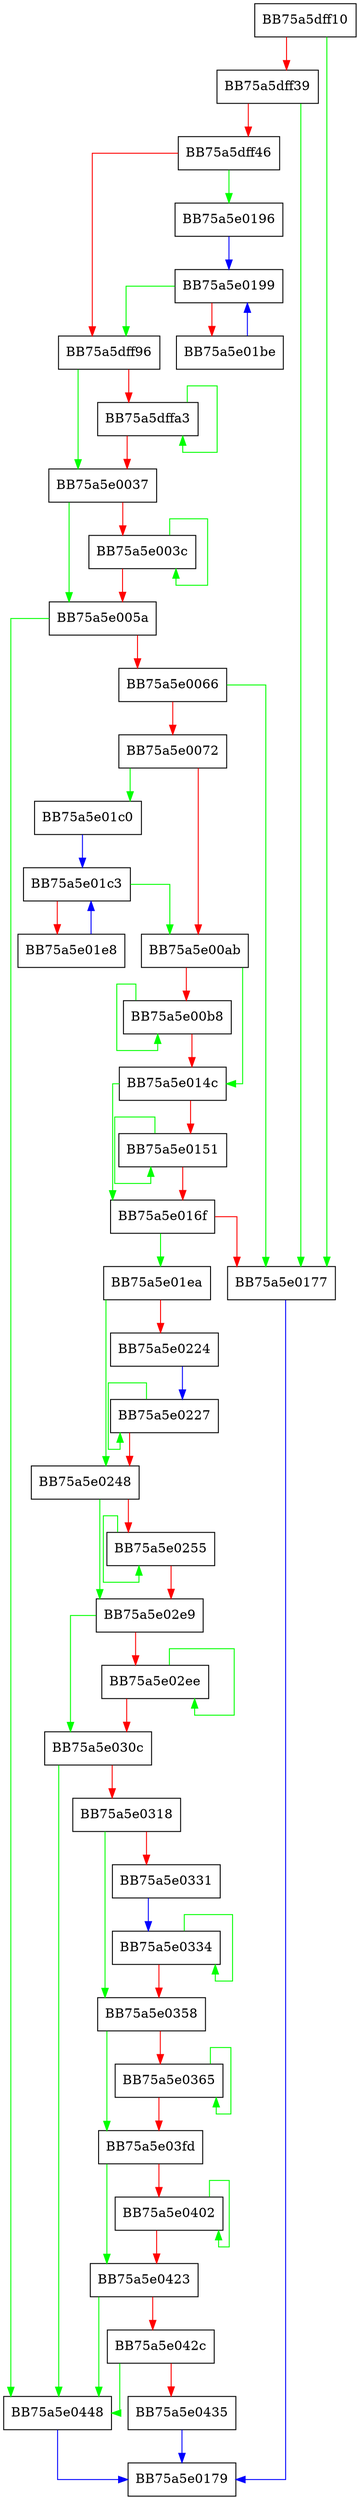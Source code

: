 digraph mew_ismine {
  node [shape="box"];
  graph [splines=ortho];
  BB75a5dff10 -> BB75a5e0177 [color="green"];
  BB75a5dff10 -> BB75a5dff39 [color="red"];
  BB75a5dff39 -> BB75a5e0177 [color="green"];
  BB75a5dff39 -> BB75a5dff46 [color="red"];
  BB75a5dff46 -> BB75a5e0196 [color="green"];
  BB75a5dff46 -> BB75a5dff96 [color="red"];
  BB75a5dff96 -> BB75a5e0037 [color="green"];
  BB75a5dff96 -> BB75a5dffa3 [color="red"];
  BB75a5dffa3 -> BB75a5dffa3 [color="green"];
  BB75a5dffa3 -> BB75a5e0037 [color="red"];
  BB75a5e0037 -> BB75a5e005a [color="green"];
  BB75a5e0037 -> BB75a5e003c [color="red"];
  BB75a5e003c -> BB75a5e003c [color="green"];
  BB75a5e003c -> BB75a5e005a [color="red"];
  BB75a5e005a -> BB75a5e0448 [color="green"];
  BB75a5e005a -> BB75a5e0066 [color="red"];
  BB75a5e0066 -> BB75a5e0177 [color="green"];
  BB75a5e0066 -> BB75a5e0072 [color="red"];
  BB75a5e0072 -> BB75a5e01c0 [color="green"];
  BB75a5e0072 -> BB75a5e00ab [color="red"];
  BB75a5e00ab -> BB75a5e014c [color="green"];
  BB75a5e00ab -> BB75a5e00b8 [color="red"];
  BB75a5e00b8 -> BB75a5e00b8 [color="green"];
  BB75a5e00b8 -> BB75a5e014c [color="red"];
  BB75a5e014c -> BB75a5e016f [color="green"];
  BB75a5e014c -> BB75a5e0151 [color="red"];
  BB75a5e0151 -> BB75a5e0151 [color="green"];
  BB75a5e0151 -> BB75a5e016f [color="red"];
  BB75a5e016f -> BB75a5e01ea [color="green"];
  BB75a5e016f -> BB75a5e0177 [color="red"];
  BB75a5e0177 -> BB75a5e0179 [color="blue"];
  BB75a5e0196 -> BB75a5e0199 [color="blue"];
  BB75a5e0199 -> BB75a5dff96 [color="green"];
  BB75a5e0199 -> BB75a5e01be [color="red"];
  BB75a5e01be -> BB75a5e0199 [color="blue"];
  BB75a5e01c0 -> BB75a5e01c3 [color="blue"];
  BB75a5e01c3 -> BB75a5e00ab [color="green"];
  BB75a5e01c3 -> BB75a5e01e8 [color="red"];
  BB75a5e01e8 -> BB75a5e01c3 [color="blue"];
  BB75a5e01ea -> BB75a5e0248 [color="green"];
  BB75a5e01ea -> BB75a5e0224 [color="red"];
  BB75a5e0224 -> BB75a5e0227 [color="blue"];
  BB75a5e0227 -> BB75a5e0227 [color="green"];
  BB75a5e0227 -> BB75a5e0248 [color="red"];
  BB75a5e0248 -> BB75a5e02e9 [color="green"];
  BB75a5e0248 -> BB75a5e0255 [color="red"];
  BB75a5e0255 -> BB75a5e0255 [color="green"];
  BB75a5e0255 -> BB75a5e02e9 [color="red"];
  BB75a5e02e9 -> BB75a5e030c [color="green"];
  BB75a5e02e9 -> BB75a5e02ee [color="red"];
  BB75a5e02ee -> BB75a5e02ee [color="green"];
  BB75a5e02ee -> BB75a5e030c [color="red"];
  BB75a5e030c -> BB75a5e0448 [color="green"];
  BB75a5e030c -> BB75a5e0318 [color="red"];
  BB75a5e0318 -> BB75a5e0358 [color="green"];
  BB75a5e0318 -> BB75a5e0331 [color="red"];
  BB75a5e0331 -> BB75a5e0334 [color="blue"];
  BB75a5e0334 -> BB75a5e0334 [color="green"];
  BB75a5e0334 -> BB75a5e0358 [color="red"];
  BB75a5e0358 -> BB75a5e03fd [color="green"];
  BB75a5e0358 -> BB75a5e0365 [color="red"];
  BB75a5e0365 -> BB75a5e0365 [color="green"];
  BB75a5e0365 -> BB75a5e03fd [color="red"];
  BB75a5e03fd -> BB75a5e0423 [color="green"];
  BB75a5e03fd -> BB75a5e0402 [color="red"];
  BB75a5e0402 -> BB75a5e0402 [color="green"];
  BB75a5e0402 -> BB75a5e0423 [color="red"];
  BB75a5e0423 -> BB75a5e0448 [color="green"];
  BB75a5e0423 -> BB75a5e042c [color="red"];
  BB75a5e042c -> BB75a5e0448 [color="green"];
  BB75a5e042c -> BB75a5e0435 [color="red"];
  BB75a5e0435 -> BB75a5e0179 [color="blue"];
  BB75a5e0448 -> BB75a5e0179 [color="blue"];
}